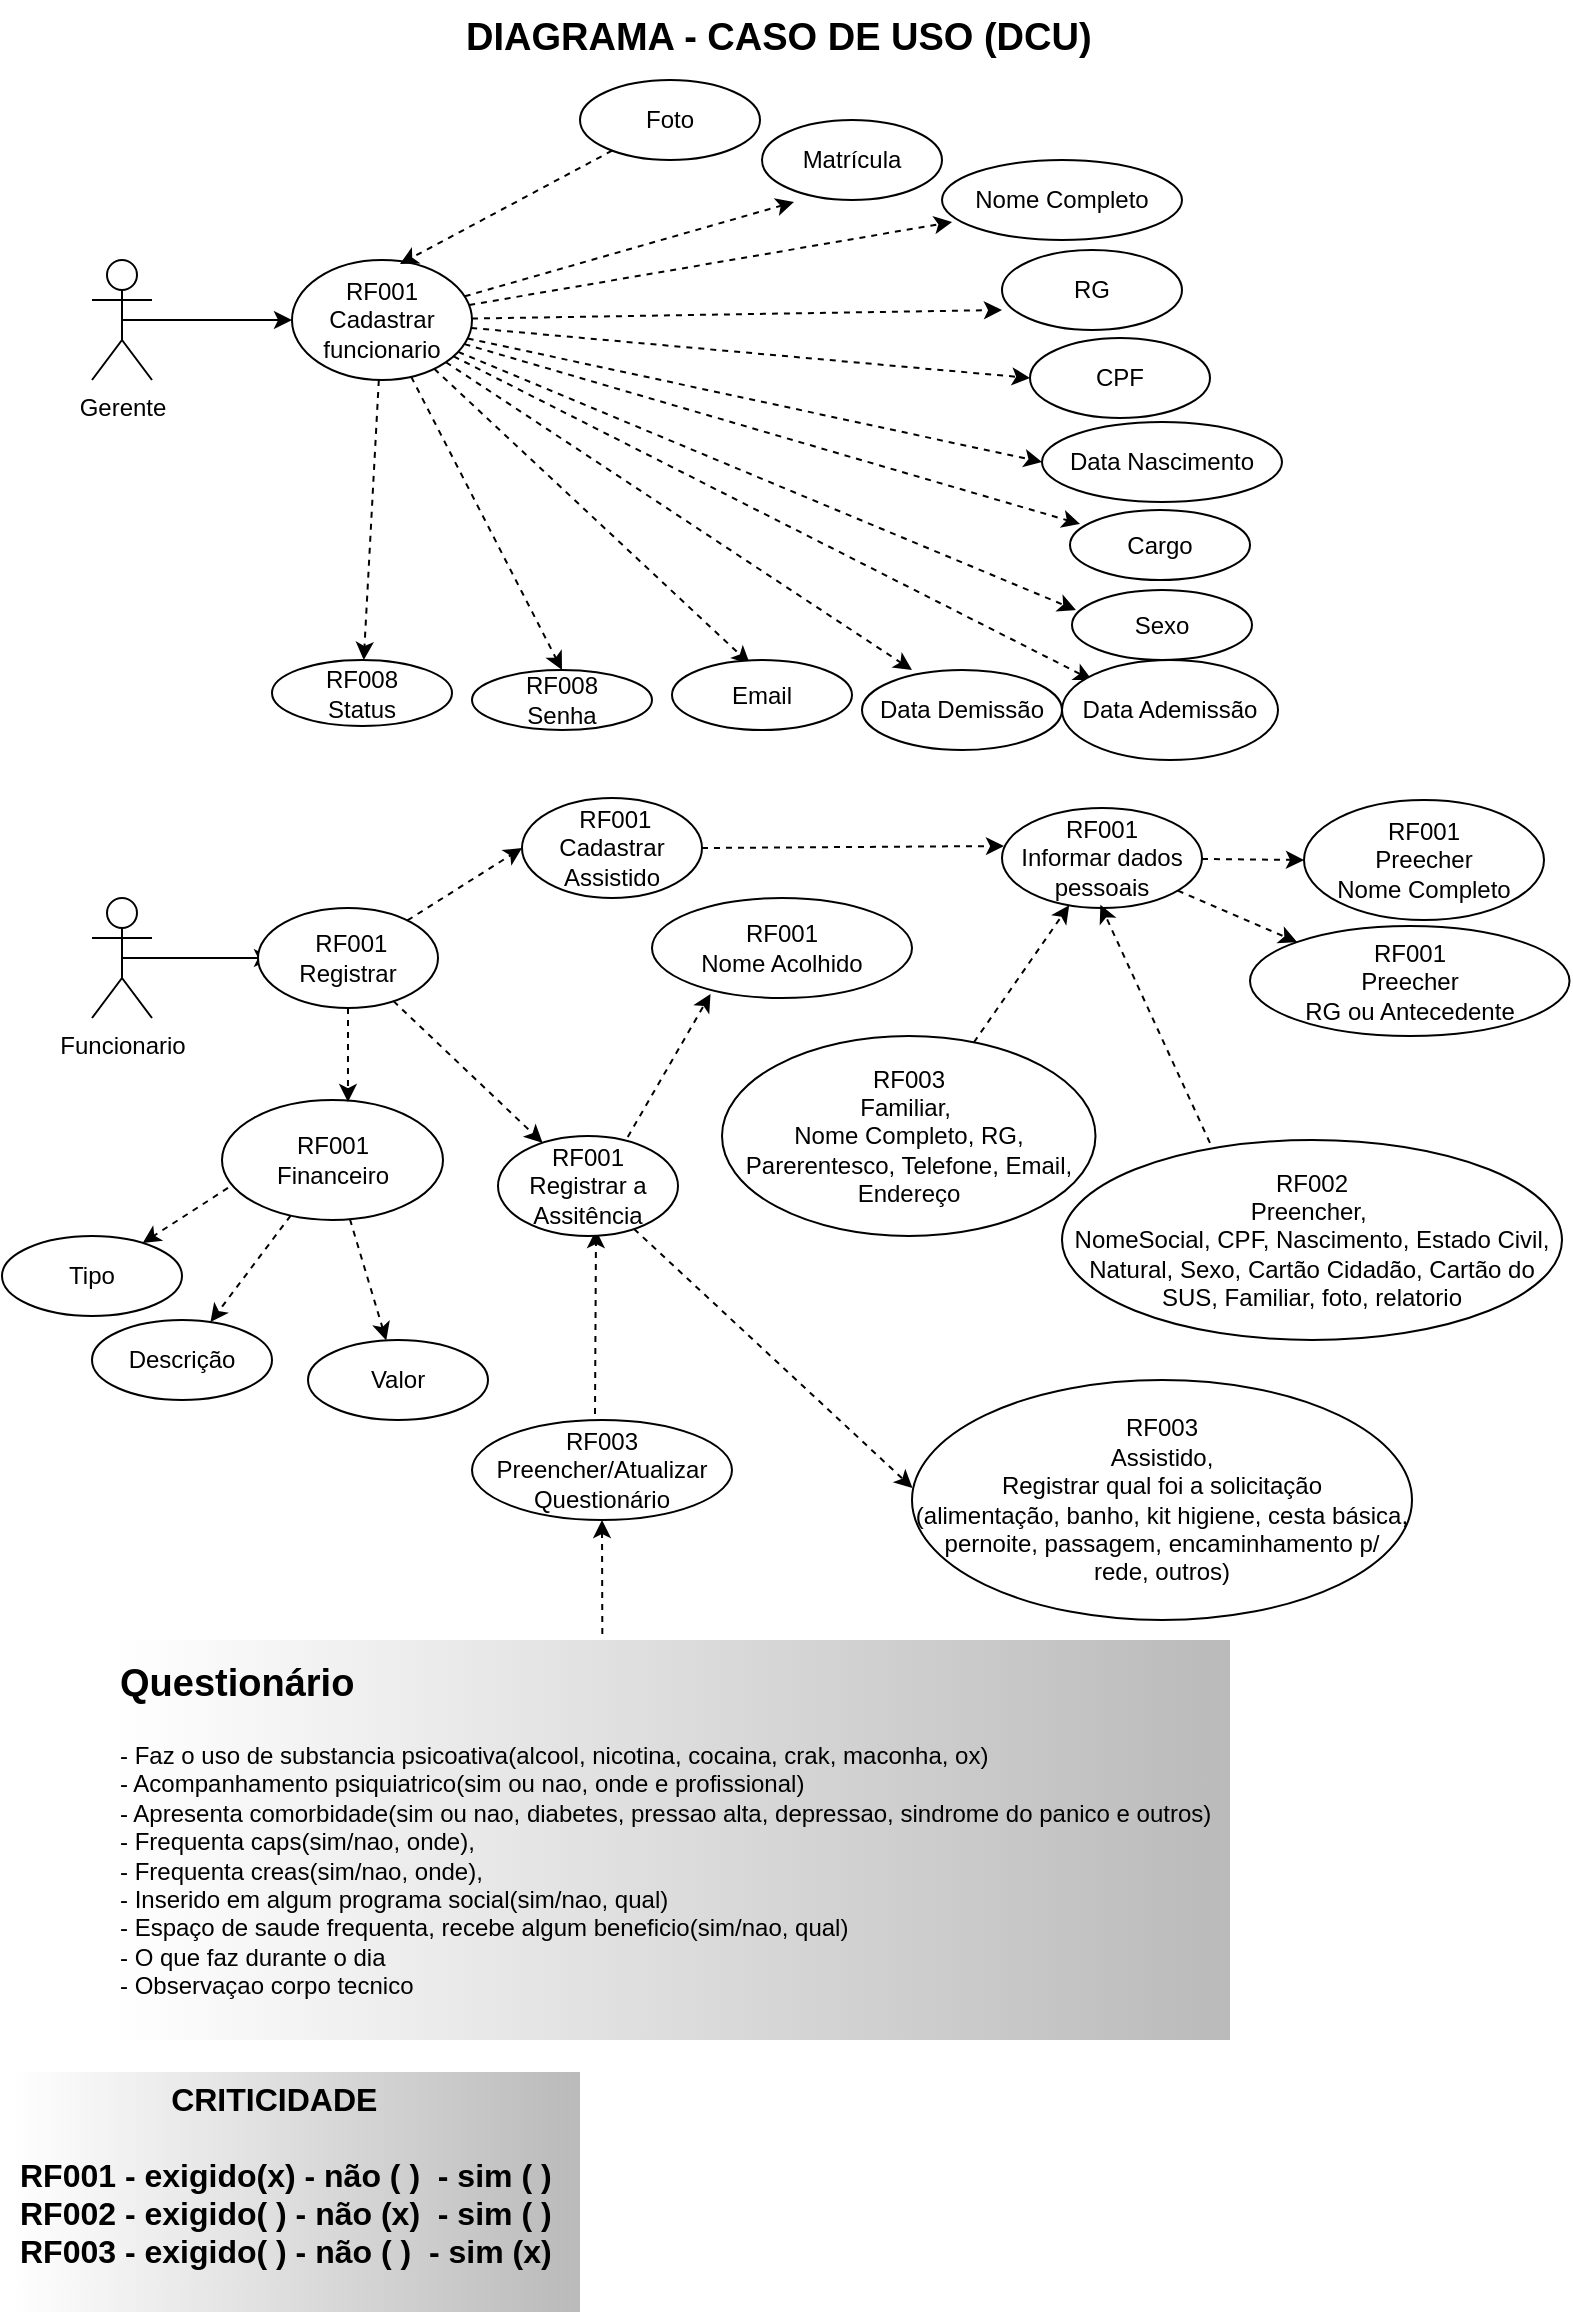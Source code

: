 <mxfile version="16.6.1" type="device"><diagram id="NPgeTfg3SAwERJL0uTgP" name="Page-1"><mxGraphModel dx="1102" dy="525" grid="1" gridSize="10" guides="1" tooltips="1" connect="1" arrows="1" fold="1" page="1" pageScale="1" pageWidth="827" pageHeight="1169" math="0" shadow="0"><root><mxCell id="0"/><mxCell id="1" parent="0"/><mxCell id="HMZZudJPAaN2lwAg-uLo-66" style="edgeStyle=none;rounded=0;orthogonalLoop=1;jettySize=auto;html=1;exitX=0.5;exitY=0.5;exitDx=0;exitDy=0;exitPerimeter=0;entryX=0;entryY=0.5;entryDx=0;entryDy=0;" parent="1" source="HMZZudJPAaN2lwAg-uLo-1" edge="1"><mxGeometry relative="1" as="geometry"><mxPoint x="175" y="479" as="targetPoint"/></mxGeometry></mxCell><mxCell id="HMZZudJPAaN2lwAg-uLo-1" value="Funcionario" style="shape=umlActor;verticalLabelPosition=bottom;verticalAlign=top;html=1;outlineConnect=0;" parent="1" vertex="1"><mxGeometry x="85" y="449" width="30" height="60" as="geometry"/></mxCell><mxCell id="HMZZudJPAaN2lwAg-uLo-31" style="rounded=0;orthogonalLoop=1;jettySize=auto;html=1;dashed=1;entryX=0.01;entryY=0.38;entryDx=0;entryDy=0;entryPerimeter=0;exitX=1;exitY=0.5;exitDx=0;exitDy=0;" parent="1" source="QpUKN1opmwOoVKJ4xcoS-32" target="HMZZudJPAaN2lwAg-uLo-5" edge="1"><mxGeometry relative="1" as="geometry"><mxPoint x="305" y="479" as="targetPoint"/><mxPoint x="400" y="478" as="sourcePoint"/></mxGeometry></mxCell><mxCell id="HMZZudJPAaN2lwAg-uLo-36" style="edgeStyle=none;rounded=0;orthogonalLoop=1;jettySize=auto;html=1;entryX=0;entryY=0.5;entryDx=0;entryDy=0;dashed=1;" parent="1" source="HMZZudJPAaN2lwAg-uLo-5" target="HMZZudJPAaN2lwAg-uLo-12" edge="1"><mxGeometry relative="1" as="geometry"/></mxCell><mxCell id="QpUKN1opmwOoVKJ4xcoS-27" style="edgeStyle=none;rounded=0;orthogonalLoop=1;jettySize=auto;html=1;entryX=0;entryY=0;entryDx=0;entryDy=0;dashed=1;fontSize=19;" parent="1" source="HMZZudJPAaN2lwAg-uLo-5" target="QpUKN1opmwOoVKJ4xcoS-26" edge="1"><mxGeometry relative="1" as="geometry"/></mxCell><mxCell id="HMZZudJPAaN2lwAg-uLo-5" value="RF001&lt;br&gt;Informar dados pessoais" style="ellipse;whiteSpace=wrap;html=1;" parent="1" vertex="1"><mxGeometry x="540" y="404" width="100" height="50" as="geometry"/></mxCell><mxCell id="HMZZudJPAaN2lwAg-uLo-42" style="edgeStyle=none;rounded=0;orthogonalLoop=1;jettySize=auto;html=1;entryX=0;entryY=0.75;entryDx=0;entryDy=0;entryPerimeter=0;dashed=1;" parent="1" source="HMZZudJPAaN2lwAg-uLo-6" target="HMZZudJPAaN2lwAg-uLo-13" edge="1"><mxGeometry relative="1" as="geometry"/></mxCell><mxCell id="HMZZudJPAaN2lwAg-uLo-43" style="edgeStyle=none;rounded=0;orthogonalLoop=1;jettySize=auto;html=1;entryX=0.178;entryY=1.025;entryDx=0;entryDy=0;dashed=1;entryPerimeter=0;" parent="1" source="HMZZudJPAaN2lwAg-uLo-6" target="HMZZudJPAaN2lwAg-uLo-14" edge="1"><mxGeometry relative="1" as="geometry"/></mxCell><mxCell id="HMZZudJPAaN2lwAg-uLo-44" style="edgeStyle=none;rounded=0;orthogonalLoop=1;jettySize=auto;html=1;entryX=0.5;entryY=0;entryDx=0;entryDy=0;dashed=1;" parent="1" source="HMZZudJPAaN2lwAg-uLo-6" target="HMZZudJPAaN2lwAg-uLo-15" edge="1"><mxGeometry relative="1" as="geometry"/></mxCell><mxCell id="HMZZudJPAaN2lwAg-uLo-89" style="edgeStyle=none;rounded=0;orthogonalLoop=1;jettySize=auto;html=1;entryX=0.25;entryY=0;entryDx=0;entryDy=0;dashed=1;entryPerimeter=0;" parent="1" source="HMZZudJPAaN2lwAg-uLo-6" target="HMZZudJPAaN2lwAg-uLo-88" edge="1"><mxGeometry relative="1" as="geometry"/></mxCell><mxCell id="QpUKN1opmwOoVKJ4xcoS-4" style="edgeStyle=none;rounded=0;orthogonalLoop=1;jettySize=auto;html=1;entryX=0;entryY=0.5;entryDx=0;entryDy=0;dashed=1;" parent="1" source="HMZZudJPAaN2lwAg-uLo-6" target="QpUKN1opmwOoVKJ4xcoS-1" edge="1"><mxGeometry relative="1" as="geometry"/></mxCell><mxCell id="QpUKN1opmwOoVKJ4xcoS-7" style="edgeStyle=none;rounded=0;orthogonalLoop=1;jettySize=auto;html=1;dashed=1;entryX=0;entryY=0.5;entryDx=0;entryDy=0;" parent="1" source="HMZZudJPAaN2lwAg-uLo-6" target="QpUKN1opmwOoVKJ4xcoS-6" edge="1"><mxGeometry relative="1" as="geometry"><mxPoint x="550.04" y="267" as="targetPoint"/></mxGeometry></mxCell><mxCell id="QpUKN1opmwOoVKJ4xcoS-9" style="edgeStyle=none;rounded=0;orthogonalLoop=1;jettySize=auto;html=1;entryX=0.056;entryY=0.2;entryDx=0;entryDy=0;entryPerimeter=0;dashed=1;" parent="1" source="HMZZudJPAaN2lwAg-uLo-6" target="QpUKN1opmwOoVKJ4xcoS-8" edge="1"><mxGeometry relative="1" as="geometry"/></mxCell><mxCell id="QpUKN1opmwOoVKJ4xcoS-11" style="edgeStyle=none;rounded=0;orthogonalLoop=1;jettySize=auto;html=1;entryX=0.042;entryY=0.775;entryDx=0;entryDy=0;entryPerimeter=0;dashed=1;" parent="1" source="HMZZudJPAaN2lwAg-uLo-6" target="QpUKN1opmwOoVKJ4xcoS-10" edge="1"><mxGeometry relative="1" as="geometry"><mxPoint x="548.96" y="133" as="targetPoint"/></mxGeometry></mxCell><mxCell id="QpUKN1opmwOoVKJ4xcoS-17" style="edgeStyle=none;rounded=0;orthogonalLoop=1;jettySize=auto;html=1;entryX=0.433;entryY=0.057;entryDx=0;entryDy=0;entryPerimeter=0;dashed=1;" parent="1" source="HMZZudJPAaN2lwAg-uLo-6" target="QpUKN1opmwOoVKJ4xcoS-16" edge="1"><mxGeometry relative="1" as="geometry"/></mxCell><mxCell id="QpUKN1opmwOoVKJ4xcoS-19" style="edgeStyle=none;rounded=0;orthogonalLoop=1;jettySize=auto;html=1;entryX=0.022;entryY=0.286;entryDx=0;entryDy=0;entryPerimeter=0;dashed=1;" parent="1" source="HMZZudJPAaN2lwAg-uLo-6" target="QpUKN1opmwOoVKJ4xcoS-12" edge="1"><mxGeometry relative="1" as="geometry"/></mxCell><mxCell id="QpUKN1opmwOoVKJ4xcoS-20" style="edgeStyle=none;rounded=0;orthogonalLoop=1;jettySize=auto;html=1;dashed=1;" parent="1" source="HMZZudJPAaN2lwAg-uLo-6" edge="1"><mxGeometry relative="1" as="geometry"><mxPoint x="585" y="340" as="targetPoint"/></mxGeometry></mxCell><mxCell id="QpUKN1opmwOoVKJ4xcoS-21" style="edgeStyle=none;rounded=0;orthogonalLoop=1;jettySize=auto;html=1;dashed=1;" parent="1" source="HMZZudJPAaN2lwAg-uLo-6" target="QpUKN1opmwOoVKJ4xcoS-18" edge="1"><mxGeometry relative="1" as="geometry"/></mxCell><mxCell id="HMZZudJPAaN2lwAg-uLo-6" value="RF001&lt;br&gt;Cadastrar funcionario" style="ellipse;whiteSpace=wrap;html=1;" parent="1" vertex="1"><mxGeometry x="185" y="130" width="90" height="60" as="geometry"/></mxCell><mxCell id="HMZZudJPAaN2lwAg-uLo-54" style="edgeStyle=none;rounded=0;orthogonalLoop=1;jettySize=auto;html=1;dashed=1;exitX=0.027;exitY=0.733;exitDx=0;exitDy=0;exitPerimeter=0;" parent="1" source="HMZZudJPAaN2lwAg-uLo-7" target="HMZZudJPAaN2lwAg-uLo-16" edge="1"><mxGeometry relative="1" as="geometry"/></mxCell><mxCell id="HMZZudJPAaN2lwAg-uLo-55" style="edgeStyle=none;rounded=0;orthogonalLoop=1;jettySize=auto;html=1;dashed=1;" parent="1" source="HMZZudJPAaN2lwAg-uLo-7" target="HMZZudJPAaN2lwAg-uLo-17" edge="1"><mxGeometry relative="1" as="geometry"/></mxCell><mxCell id="QpUKN1opmwOoVKJ4xcoS-23" style="edgeStyle=none;rounded=0;orthogonalLoop=1;jettySize=auto;html=1;dashed=1;" parent="1" source="HMZZudJPAaN2lwAg-uLo-7" target="QpUKN1opmwOoVKJ4xcoS-22" edge="1"><mxGeometry relative="1" as="geometry"/></mxCell><mxCell id="HMZZudJPAaN2lwAg-uLo-7" value="RF001&lt;br&gt;Financeiro" style="ellipse;whiteSpace=wrap;html=1;" parent="1" vertex="1"><mxGeometry x="150" y="550" width="110.5" height="60" as="geometry"/></mxCell><mxCell id="HMZZudJPAaN2lwAg-uLo-34" style="edgeStyle=none;rounded=0;orthogonalLoop=1;jettySize=auto;html=1;dashed=1;" parent="1" edge="1"><mxGeometry relative="1" as="geometry"><mxPoint x="589.182" y="452.367" as="targetPoint"/><mxPoint x="651.505" y="587.816" as="sourcePoint"/></mxGeometry></mxCell><mxCell id="HMZZudJPAaN2lwAg-uLo-10" value="RF002&lt;br&gt;Preencher,&amp;nbsp;&lt;br&gt;NomeSocial, CPF, Nascimento, Estado Civil, Natural, Sexo, Cartão Cidadão, Cartão do SUS, Familiar, foto, relatorio" style="ellipse;whiteSpace=wrap;html=1;" parent="1" vertex="1"><mxGeometry x="570" y="570" width="250" height="100" as="geometry"/></mxCell><mxCell id="HMZZudJPAaN2lwAg-uLo-12" value="RF001&lt;br&gt;Preecher&lt;br&gt;Nome Completo" style="ellipse;whiteSpace=wrap;html=1;" parent="1" vertex="1"><mxGeometry x="691" y="400" width="120" height="60" as="geometry"/></mxCell><mxCell id="HMZZudJPAaN2lwAg-uLo-13" value="RG" style="ellipse;whiteSpace=wrap;html=1;" parent="1" vertex="1"><mxGeometry x="540" y="125" width="90" height="40" as="geometry"/></mxCell><mxCell id="HMZZudJPAaN2lwAg-uLo-14" value="Matrícula" style="ellipse;whiteSpace=wrap;html=1;" parent="1" vertex="1"><mxGeometry x="420" y="60" width="90" height="40" as="geometry"/></mxCell><mxCell id="HMZZudJPAaN2lwAg-uLo-15" value="RF008&lt;br&gt;Senha" style="ellipse;whiteSpace=wrap;html=1;" parent="1" vertex="1"><mxGeometry x="275" y="335" width="90" height="30" as="geometry"/></mxCell><mxCell id="HMZZudJPAaN2lwAg-uLo-16" value="Tipo" style="ellipse;whiteSpace=wrap;html=1;" parent="1" vertex="1"><mxGeometry x="40" y="618" width="90" height="40" as="geometry"/></mxCell><mxCell id="HMZZudJPAaN2lwAg-uLo-17" value="Descrição" style="ellipse;whiteSpace=wrap;html=1;" parent="1" vertex="1"><mxGeometry x="85" y="660" width="90" height="40" as="geometry"/></mxCell><mxCell id="HMZZudJPAaN2lwAg-uLo-20" value="Gerente" style="shape=umlActor;verticalLabelPosition=bottom;verticalAlign=top;html=1;outlineConnect=0;" parent="1" vertex="1"><mxGeometry x="85" y="130" width="30" height="60" as="geometry"/></mxCell><mxCell id="HMZZudJPAaN2lwAg-uLo-33" style="edgeStyle=none;rounded=0;orthogonalLoop=1;jettySize=auto;html=1;entryX=0;entryY=0.5;entryDx=0;entryDy=0;dashed=1;" parent="1" source="HMZZudJPAaN2lwAg-uLo-10" target="HMZZudJPAaN2lwAg-uLo-10" edge="1"><mxGeometry relative="1" as="geometry"/></mxCell><mxCell id="HMZZudJPAaN2lwAg-uLo-41" style="edgeStyle=none;rounded=0;orthogonalLoop=1;jettySize=auto;html=1;entryX=0;entryY=0.5;entryDx=0;entryDy=0;exitX=0.5;exitY=0.5;exitDx=0;exitDy=0;exitPerimeter=0;" parent="1" source="HMZZudJPAaN2lwAg-uLo-20" target="HMZZudJPAaN2lwAg-uLo-6" edge="1"><mxGeometry relative="1" as="geometry"><mxPoint x="345" y="183" as="sourcePoint"/></mxGeometry></mxCell><mxCell id="HMZZudJPAaN2lwAg-uLo-84" style="edgeStyle=none;rounded=0;orthogonalLoop=1;jettySize=auto;html=1;exitX=0.721;exitY=0.009;exitDx=0;exitDy=0;entryX=0.225;entryY=0.96;entryDx=0;entryDy=0;dashed=1;exitPerimeter=0;entryPerimeter=0;" parent="1" source="QpUKN1opmwOoVKJ4xcoS-31" target="HMZZudJPAaN2lwAg-uLo-83" edge="1"><mxGeometry relative="1" as="geometry"/></mxCell><mxCell id="HMZZudJPAaN2lwAg-uLo-78" value="RF003&lt;br&gt;Preencher/Atualizar Questionário" style="ellipse;whiteSpace=wrap;html=1;" parent="1" vertex="1"><mxGeometry x="275" y="710" width="130" height="50" as="geometry"/></mxCell><mxCell id="HMZZudJPAaN2lwAg-uLo-80" value="&lt;span&gt;RF003&lt;br&gt;Assistido,&lt;br&gt;Registrar qual foi a solicitação&lt;br&gt;(alimentação, banho, kit higiene, cesta básica, pernoite, passagem, encaminhamento p/ rede, outros)&lt;/span&gt;" style="ellipse;whiteSpace=wrap;html=1;" parent="1" vertex="1"><mxGeometry x="495" y="690" width="250" height="120" as="geometry"/></mxCell><mxCell id="HMZZudJPAaN2lwAg-uLo-83" value="RF001&lt;br&gt;Nome Acolhido" style="ellipse;whiteSpace=wrap;html=1;" parent="1" vertex="1"><mxGeometry x="365" y="449" width="130" height="50" as="geometry"/></mxCell><mxCell id="HMZZudJPAaN2lwAg-uLo-86" style="edgeStyle=none;rounded=0;orthogonalLoop=1;jettySize=auto;html=1;dashed=1;" parent="1" edge="1"><mxGeometry relative="1" as="geometry"><mxPoint x="336.505" y="707.007" as="sourcePoint"/><mxPoint x="337" y="615" as="targetPoint"/></mxGeometry></mxCell><mxCell id="QpUKN1opmwOoVKJ4xcoS-36" style="edgeStyle=none;rounded=0;orthogonalLoop=1;jettySize=auto;html=1;dashed=1;fontSize=19;exitX=0.44;exitY=-0.005;exitDx=0;exitDy=0;exitPerimeter=0;" parent="1" source="HMZZudJPAaN2lwAg-uLo-87" target="HMZZudJPAaN2lwAg-uLo-78" edge="1"><mxGeometry relative="1" as="geometry"/></mxCell><mxCell id="HMZZudJPAaN2lwAg-uLo-87" value="&lt;h1&gt;&lt;span&gt;&lt;font style=&quot;font-size: 19px&quot;&gt;Questionário&lt;/font&gt;&lt;/span&gt;&lt;br&gt;&lt;/h1&gt;&lt;p&gt;&lt;span style=&quot;text-align: center&quot;&gt;- Faz o uso de substancia psicoativa(alcool, nicotina, cocaina, crak, maconha, ox)&lt;/span&gt;&lt;br style=&quot;text-align: center&quot;&gt;&lt;span style=&quot;text-align: center&quot;&gt;- Acompanhamento psiquiatrico(sim ou nao, onde e profissional)&lt;/span&gt;&lt;br style=&quot;text-align: center&quot;&gt;&lt;span style=&quot;text-align: center&quot;&gt;- Apresenta comorbidade(sim ou nao, diabetes, pressao alta, depressao, sindrome do panico e outros)&lt;/span&gt;&lt;br style=&quot;text-align: center&quot;&gt;&lt;span style=&quot;text-align: center&quot;&gt;- Frequenta caps(sim/nao, onde),&lt;/span&gt;&lt;br style=&quot;text-align: center&quot;&gt;&lt;span style=&quot;text-align: center&quot;&gt;- Frequenta creas(sim/nao, onde),&lt;/span&gt;&lt;br style=&quot;text-align: center&quot;&gt;&lt;span style=&quot;text-align: center&quot;&gt;- Inserido em algum programa social(sim/nao, qual)&lt;/span&gt;&lt;br style=&quot;text-align: center&quot;&gt;&lt;span style=&quot;text-align: center&quot;&gt;- Espaço de saude frequenta, recebe algum beneficio(sim/nao, qual)&lt;/span&gt;&lt;br style=&quot;text-align: center&quot;&gt;&lt;span style=&quot;text-align: center&quot;&gt;- O que faz durante o dia&lt;/span&gt;&lt;br style=&quot;text-align: center&quot;&gt;&lt;span style=&quot;text-align: center&quot;&gt;- Observaçao corpo tecnico&lt;/span&gt;&lt;br&gt;&lt;/p&gt;" style="text;html=1;strokeColor=none;fillColor=#BABABA;spacing=5;spacingTop=-20;whiteSpace=wrap;overflow=hidden;rounded=0;strokeWidth=1;glass=0;perimeterSpacing=2;dashed=1;noLabel=0;backgroundOutline=0;gradientColor=#ffffff;gradientDirection=west;" parent="1" vertex="1"><mxGeometry x="94" y="820" width="560" height="200" as="geometry"/></mxCell><mxCell id="HMZZudJPAaN2lwAg-uLo-88" value="Data Demissão" style="ellipse;whiteSpace=wrap;html=1;" parent="1" vertex="1"><mxGeometry x="470" y="335" width="100" height="40" as="geometry"/></mxCell><mxCell id="QpUKN1opmwOoVKJ4xcoS-1" value="CPF" style="ellipse;whiteSpace=wrap;html=1;" parent="1" vertex="1"><mxGeometry x="554" y="169" width="90" height="40" as="geometry"/></mxCell><mxCell id="QpUKN1opmwOoVKJ4xcoS-3" style="rounded=0;orthogonalLoop=1;jettySize=auto;html=1;entryX=0.6;entryY=0.033;entryDx=0;entryDy=0;dashed=1;entryPerimeter=0;" parent="1" source="QpUKN1opmwOoVKJ4xcoS-2" target="HMZZudJPAaN2lwAg-uLo-6" edge="1"><mxGeometry relative="1" as="geometry"/></mxCell><mxCell id="QpUKN1opmwOoVKJ4xcoS-2" value="Foto" style="ellipse;whiteSpace=wrap;html=1;" parent="1" vertex="1"><mxGeometry x="329" y="40" width="90" height="40" as="geometry"/></mxCell><mxCell id="QpUKN1opmwOoVKJ4xcoS-6" value="Data Nascimento" style="ellipse;whiteSpace=wrap;html=1;" parent="1" vertex="1"><mxGeometry x="560" y="211" width="120" height="40" as="geometry"/></mxCell><mxCell id="QpUKN1opmwOoVKJ4xcoS-8" value="Cargo" style="ellipse;whiteSpace=wrap;html=1;" parent="1" vertex="1"><mxGeometry x="574" y="255" width="90" height="35" as="geometry"/></mxCell><mxCell id="QpUKN1opmwOoVKJ4xcoS-10" value="Nome Completo" style="ellipse;whiteSpace=wrap;html=1;" parent="1" vertex="1"><mxGeometry x="510" y="80" width="120" height="40" as="geometry"/></mxCell><mxCell id="QpUKN1opmwOoVKJ4xcoS-12" value="Sexo" style="ellipse;whiteSpace=wrap;html=1;" parent="1" vertex="1"><mxGeometry x="575" y="295" width="90" height="35" as="geometry"/></mxCell><mxCell id="QpUKN1opmwOoVKJ4xcoS-14" value="Data Ademissão" style="ellipse;whiteSpace=wrap;html=1;" parent="1" vertex="1"><mxGeometry x="570" y="330" width="108" height="50" as="geometry"/></mxCell><mxCell id="QpUKN1opmwOoVKJ4xcoS-16" value="Email" style="ellipse;whiteSpace=wrap;html=1;" parent="1" vertex="1"><mxGeometry x="375" y="330" width="90" height="35" as="geometry"/></mxCell><mxCell id="QpUKN1opmwOoVKJ4xcoS-18" value="RF008&lt;br&gt;Status" style="ellipse;whiteSpace=wrap;html=1;" parent="1" vertex="1"><mxGeometry x="175" y="330" width="90" height="33" as="geometry"/></mxCell><mxCell id="QpUKN1opmwOoVKJ4xcoS-22" value="Valor" style="ellipse;whiteSpace=wrap;html=1;" parent="1" vertex="1"><mxGeometry x="193" y="670" width="90" height="40" as="geometry"/></mxCell><mxCell id="QpUKN1opmwOoVKJ4xcoS-26" value="RF001&lt;br&gt;Preecher&lt;br&gt;RG ou Antecedente" style="ellipse;whiteSpace=wrap;html=1;" parent="1" vertex="1"><mxGeometry x="664" y="463" width="159.75" height="55" as="geometry"/></mxCell><mxCell id="QpUKN1opmwOoVKJ4xcoS-35" style="edgeStyle=none;rounded=0;orthogonalLoop=1;jettySize=auto;html=1;dashed=1;fontSize=19;" parent="1" source="QpUKN1opmwOoVKJ4xcoS-28" target="HMZZudJPAaN2lwAg-uLo-5" edge="1"><mxGeometry relative="1" as="geometry"><mxPoint x="626.89" y="541.002" as="sourcePoint"/><mxPoint x="625" y="455" as="targetPoint"/></mxGeometry></mxCell><mxCell id="QpUKN1opmwOoVKJ4xcoS-28" value="RF003&lt;br&gt;Familiar,&amp;nbsp;&lt;br&gt;Nome Completo, RG, Parerentesco, Telefone, Email, Endereço" style="ellipse;whiteSpace=wrap;html=1;" parent="1" vertex="1"><mxGeometry x="400" y="518" width="186.75" height="100" as="geometry"/></mxCell><mxCell id="QpUKN1opmwOoVKJ4xcoS-33" style="edgeStyle=none;rounded=0;orthogonalLoop=1;jettySize=auto;html=1;entryX=0;entryY=0.5;entryDx=0;entryDy=0;dashed=1;fontSize=19;" parent="1" source="QpUKN1opmwOoVKJ4xcoS-30" target="QpUKN1opmwOoVKJ4xcoS-32" edge="1"><mxGeometry relative="1" as="geometry"/></mxCell><mxCell id="QpUKN1opmwOoVKJ4xcoS-34" style="edgeStyle=none;rounded=0;orthogonalLoop=1;jettySize=auto;html=1;dashed=1;fontSize=19;" parent="1" source="QpUKN1opmwOoVKJ4xcoS-30" target="QpUKN1opmwOoVKJ4xcoS-31" edge="1"><mxGeometry relative="1" as="geometry"/></mxCell><mxCell id="QpUKN1opmwOoVKJ4xcoS-37" style="edgeStyle=none;rounded=0;orthogonalLoop=1;jettySize=auto;html=1;entryX=0.57;entryY=0.017;entryDx=0;entryDy=0;entryPerimeter=0;dashed=1;fontSize=19;" parent="1" source="QpUKN1opmwOoVKJ4xcoS-30" target="HMZZudJPAaN2lwAg-uLo-7" edge="1"><mxGeometry relative="1" as="geometry"/></mxCell><mxCell id="QpUKN1opmwOoVKJ4xcoS-30" value="&amp;nbsp;RF001&lt;br&gt;Registrar" style="ellipse;whiteSpace=wrap;html=1;" parent="1" vertex="1"><mxGeometry x="168" y="454" width="90" height="50" as="geometry"/></mxCell><mxCell id="QpUKN1opmwOoVKJ4xcoS-42" style="edgeStyle=none;rounded=0;orthogonalLoop=1;jettySize=auto;html=1;entryX=0.001;entryY=0.45;entryDx=0;entryDy=0;entryPerimeter=0;dashed=1;fontSize=19;" parent="1" source="QpUKN1opmwOoVKJ4xcoS-31" target="HMZZudJPAaN2lwAg-uLo-80" edge="1"><mxGeometry relative="1" as="geometry"/></mxCell><mxCell id="QpUKN1opmwOoVKJ4xcoS-31" value="RF001&lt;br&gt;Registrar a Assitência" style="ellipse;whiteSpace=wrap;html=1;" parent="1" vertex="1"><mxGeometry x="288" y="568" width="90" height="50" as="geometry"/></mxCell><mxCell id="QpUKN1opmwOoVKJ4xcoS-32" value="&amp;nbsp;RF001 Cadastrar Assistido" style="ellipse;whiteSpace=wrap;html=1;" parent="1" vertex="1"><mxGeometry x="300" y="399" width="90" height="50" as="geometry"/></mxCell><mxCell id="QpUKN1opmwOoVKJ4xcoS-38" value="DIAGRAMA - CASO DE USO (DCU)" style="text;strokeColor=none;fillColor=none;align=left;verticalAlign=top;spacingLeft=4;spacingRight=4;overflow=hidden;rotatable=0;points=[[0,0.5],[1,0.5]];portConstraint=eastwest;rounded=0;glass=0;dashed=1;fontSize=19;fontStyle=1" parent="1" vertex="1"><mxGeometry x="266" width="342" height="26" as="geometry"/></mxCell><mxCell id="QpUKN1opmwOoVKJ4xcoS-43" value="                 CRITICIDADE&#10;&#10;RF001 - exigido(x) - não ( )  - sim ( )&#10;RF002 - exigido( ) - não (x)  - sim ( )&#10;RF003 - exigido( ) - não ( )  - sim (x)&#10;" style="text;align=left;fontStyle=1;verticalAlign=middle;spacingLeft=3;spacingRight=3;strokeColor=none;rotatable=0;points=[[0,0.5],[1,0.5]];portConstraint=eastwest;rounded=0;glass=0;dashed=1;fontSize=16;fillColor=#BABABA;gradientColor=#ffffff;gradientDirection=west;" parent="1" vertex="1"><mxGeometry x="44" y="1036" width="285" height="120" as="geometry"/></mxCell></root></mxGraphModel></diagram></mxfile>